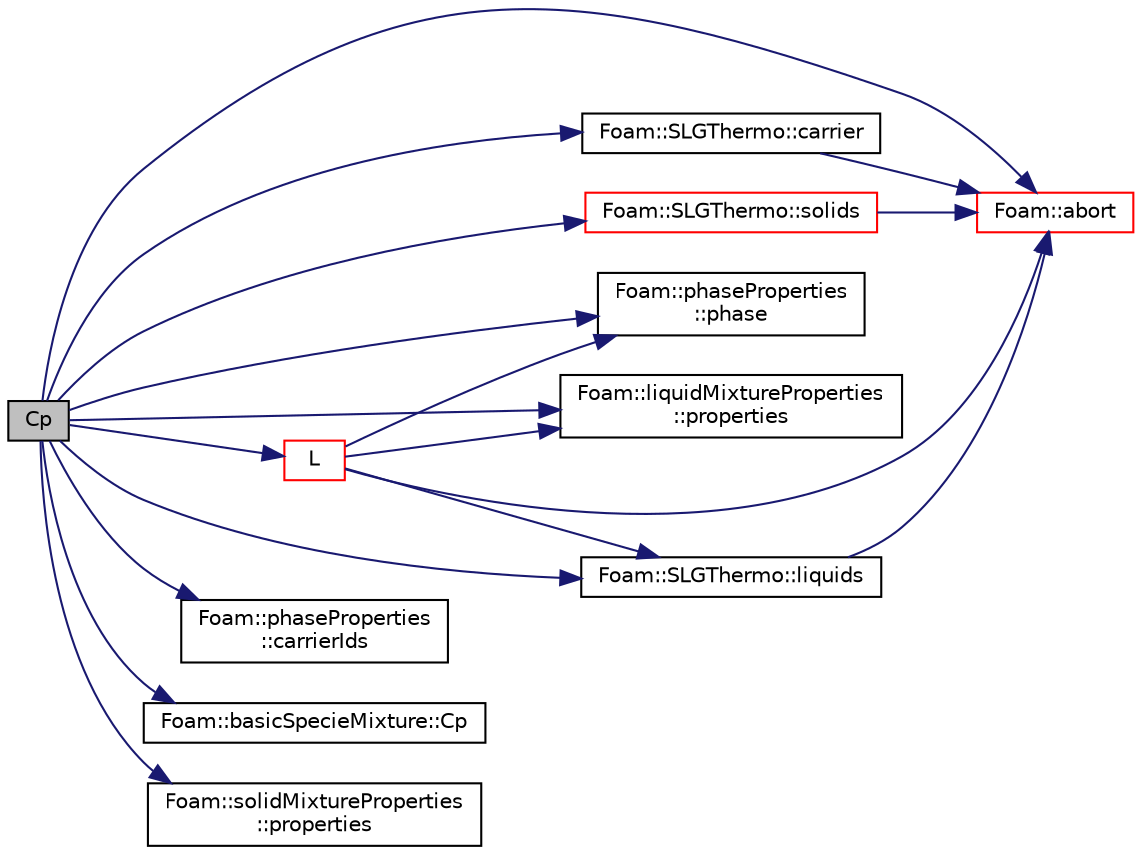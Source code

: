digraph "Cp"
{
  bgcolor="transparent";
  edge [fontname="Helvetica",fontsize="10",labelfontname="Helvetica",labelfontsize="10"];
  node [fontname="Helvetica",fontsize="10",shape=record];
  rankdir="LR";
  Node1 [label="Cp",height=0.2,width=0.4,color="black", fillcolor="grey75", style="filled", fontcolor="black"];
  Node1 -> Node2 [color="midnightblue",fontsize="10",style="solid",fontname="Helvetica"];
  Node2 [label="Foam::abort",height=0.2,width=0.4,color="red",URL="$a10936.html#a447107a607d03e417307c203fa5fb44b"];
  Node1 -> Node3 [color="midnightblue",fontsize="10",style="solid",fontname="Helvetica"];
  Node3 [label="Foam::SLGThermo::carrier",height=0.2,width=0.4,color="black",URL="$a02415.html#ad09148d289e10bb0f0264a4623d3822b",tooltip="Return reference to the gaseous components. "];
  Node3 -> Node2 [color="midnightblue",fontsize="10",style="solid",fontname="Helvetica"];
  Node1 -> Node4 [color="midnightblue",fontsize="10",style="solid",fontname="Helvetica"];
  Node4 [label="Foam::phaseProperties\l::carrierIds",height=0.2,width=0.4,color="black",URL="$a01889.html#a0028afea9087dbde48f8ef78a64af4df",tooltip="Return const access to the map to the carrier ids. "];
  Node1 -> Node5 [color="midnightblue",fontsize="10",style="solid",fontname="Helvetica"];
  Node5 [label="Foam::basicSpecieMixture::Cp",height=0.2,width=0.4,color="black",URL="$a00114.html#a65393b1c49912bd27cbf341eead73518",tooltip="Heat capacity at constant pressure [J/(kg K)]. "];
  Node1 -> Node6 [color="midnightblue",fontsize="10",style="solid",fontname="Helvetica"];
  Node6 [label="L",height=0.2,width=0.4,color="red",URL="$a00334.html#a89477d77a3219cabd4fd09e9eea2e181",tooltip="Return latent heat for the phase phaseI. "];
  Node6 -> Node7 [color="midnightblue",fontsize="10",style="solid",fontname="Helvetica"];
  Node7 [label="Foam::phaseProperties\l::phase",height=0.2,width=0.4,color="black",URL="$a01889.html#afdc8fb4fa53c19a4bc2aeb2162b2bdf4",tooltip="Return const access to the phase type. "];
  Node6 -> Node8 [color="midnightblue",fontsize="10",style="solid",fontname="Helvetica"];
  Node8 [label="Foam::SLGThermo::liquids",height=0.2,width=0.4,color="black",URL="$a02415.html#a5380a8807acfea3ce69f4d4386f49f64",tooltip="Return reference to the global (additional) liquids. "];
  Node8 -> Node2 [color="midnightblue",fontsize="10",style="solid",fontname="Helvetica"];
  Node6 -> Node9 [color="midnightblue",fontsize="10",style="solid",fontname="Helvetica"];
  Node9 [label="Foam::liquidMixtureProperties\l::properties",height=0.2,width=0.4,color="black",URL="$a01392.html#a67d9f77fcf67fad544225c6e5243b1e2",tooltip="Return the liquid properties. "];
  Node6 -> Node2 [color="midnightblue",fontsize="10",style="solid",fontname="Helvetica"];
  Node1 -> Node8 [color="midnightblue",fontsize="10",style="solid",fontname="Helvetica"];
  Node1 -> Node7 [color="midnightblue",fontsize="10",style="solid",fontname="Helvetica"];
  Node1 -> Node10 [color="midnightblue",fontsize="10",style="solid",fontname="Helvetica"];
  Node10 [label="Foam::solidMixtureProperties\l::properties",height=0.2,width=0.4,color="black",URL="$a02454.html#a656489f7b5d2142808254a843c1b9414",tooltip="Return the solidProperties properties. "];
  Node1 -> Node9 [color="midnightblue",fontsize="10",style="solid",fontname="Helvetica"];
  Node1 -> Node11 [color="midnightblue",fontsize="10",style="solid",fontname="Helvetica"];
  Node11 [label="Foam::SLGThermo::solids",height=0.2,width=0.4,color="red",URL="$a02415.html#a2b213177f2f399947e0665a223a4001f",tooltip="Return reference to the global (additional) solids. "];
  Node11 -> Node2 [color="midnightblue",fontsize="10",style="solid",fontname="Helvetica"];
}
